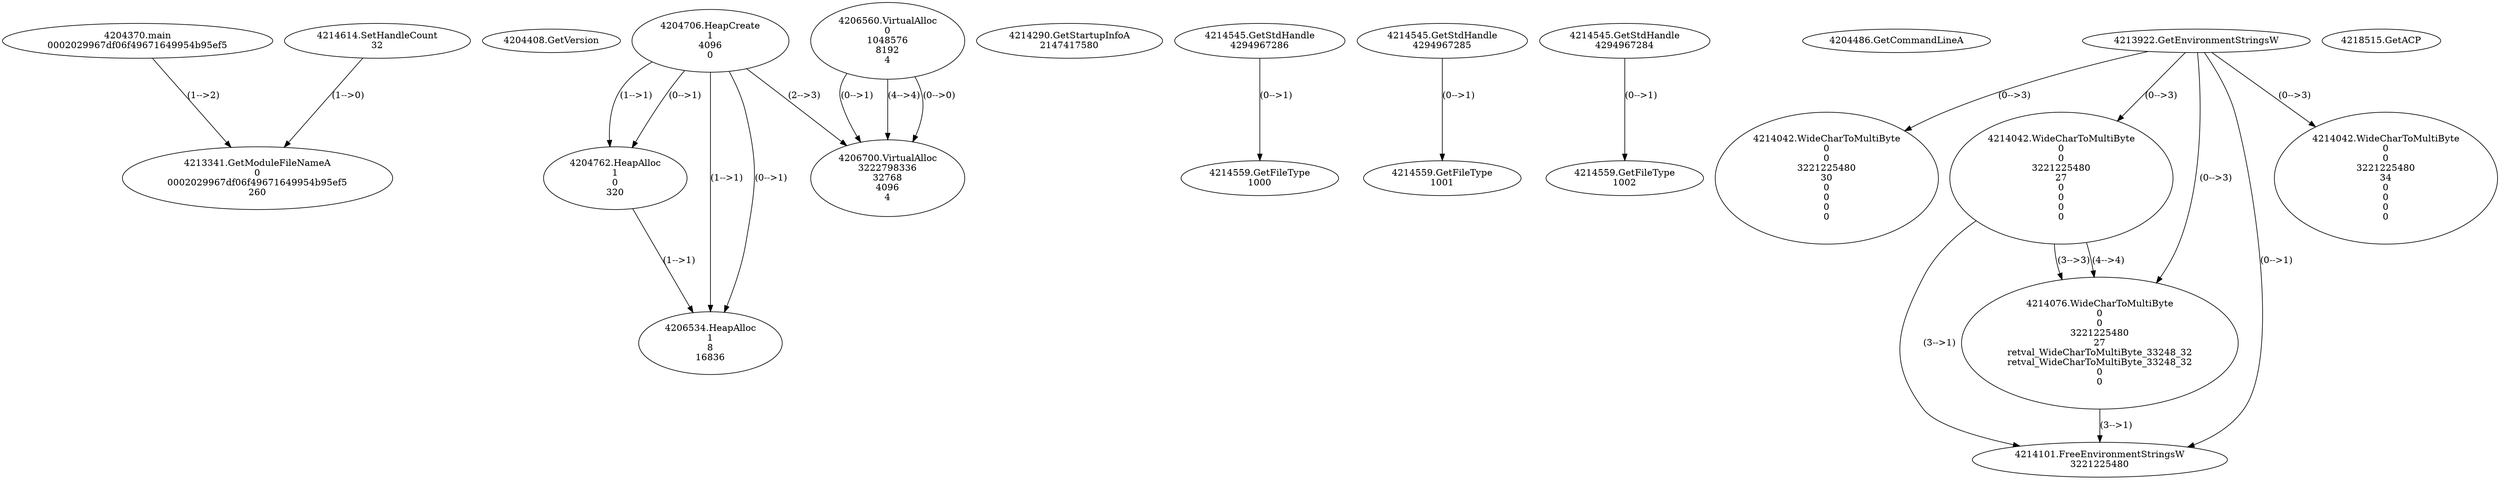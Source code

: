 // Global SCDG with merge call
digraph {
	0 [label="4204370.main
0002029967df06f49671649954b95ef5"]
	1 [label="4204408.GetVersion
"]
	2 [label="4204706.HeapCreate
1
4096
0"]
	3 [label="4204762.HeapAlloc
1
0
320"]
	2 -> 3 [label="(1-->1)"]
	2 -> 3 [label="(0-->1)"]
	4 [label="4206534.HeapAlloc
1
8
16836"]
	2 -> 4 [label="(1-->1)"]
	2 -> 4 [label="(0-->1)"]
	3 -> 4 [label="(1-->1)"]
	5 [label="4206560.VirtualAlloc
0
1048576
8192
4"]
	6 [label="4206700.VirtualAlloc
3222798336
32768
4096
4"]
	5 -> 6 [label="(0-->1)"]
	2 -> 6 [label="(2-->3)"]
	5 -> 6 [label="(4-->4)"]
	5 -> 6 [label="(0-->0)"]
	7 [label="4214290.GetStartupInfoA
2147417580"]
	8 [label="4214545.GetStdHandle
4294967286"]
	9 [label="4214559.GetFileType
1000"]
	8 -> 9 [label="(0-->1)"]
	10 [label="4214545.GetStdHandle
4294967285"]
	11 [label="4214559.GetFileType
1001"]
	10 -> 11 [label="(0-->1)"]
	12 [label="4214545.GetStdHandle
4294967284"]
	13 [label="4214559.GetFileType
1002"]
	12 -> 13 [label="(0-->1)"]
	14 [label="4214614.SetHandleCount
32"]
	15 [label="4204486.GetCommandLineA
"]
	16 [label="4213922.GetEnvironmentStringsW
"]
	17 [label="4214042.WideCharToMultiByte
0
0
3221225480
30
0
0
0
0"]
	16 -> 17 [label="(0-->3)"]
	18 [label="4214042.WideCharToMultiByte
0
0
3221225480
27
0
0
0
0"]
	16 -> 18 [label="(0-->3)"]
	19 [label="4214076.WideCharToMultiByte
0
0
3221225480
27
retval_WideCharToMultiByte_33248_32
retval_WideCharToMultiByte_33248_32
0
0"]
	16 -> 19 [label="(0-->3)"]
	18 -> 19 [label="(3-->3)"]
	18 -> 19 [label="(4-->4)"]
	20 [label="4214101.FreeEnvironmentStringsW
3221225480"]
	16 -> 20 [label="(0-->1)"]
	18 -> 20 [label="(3-->1)"]
	19 -> 20 [label="(3-->1)"]
	21 [label="4214042.WideCharToMultiByte
0
0
3221225480
34
0
0
0
0"]
	16 -> 21 [label="(0-->3)"]
	22 [label="4218515.GetACP
"]
	23 [label="4213341.GetModuleFileNameA
0
0002029967df06f49671649954b95ef5
260"]
	0 -> 23 [label="(1-->2)"]
	14 -> 23 [label="(1-->0)"]
}
